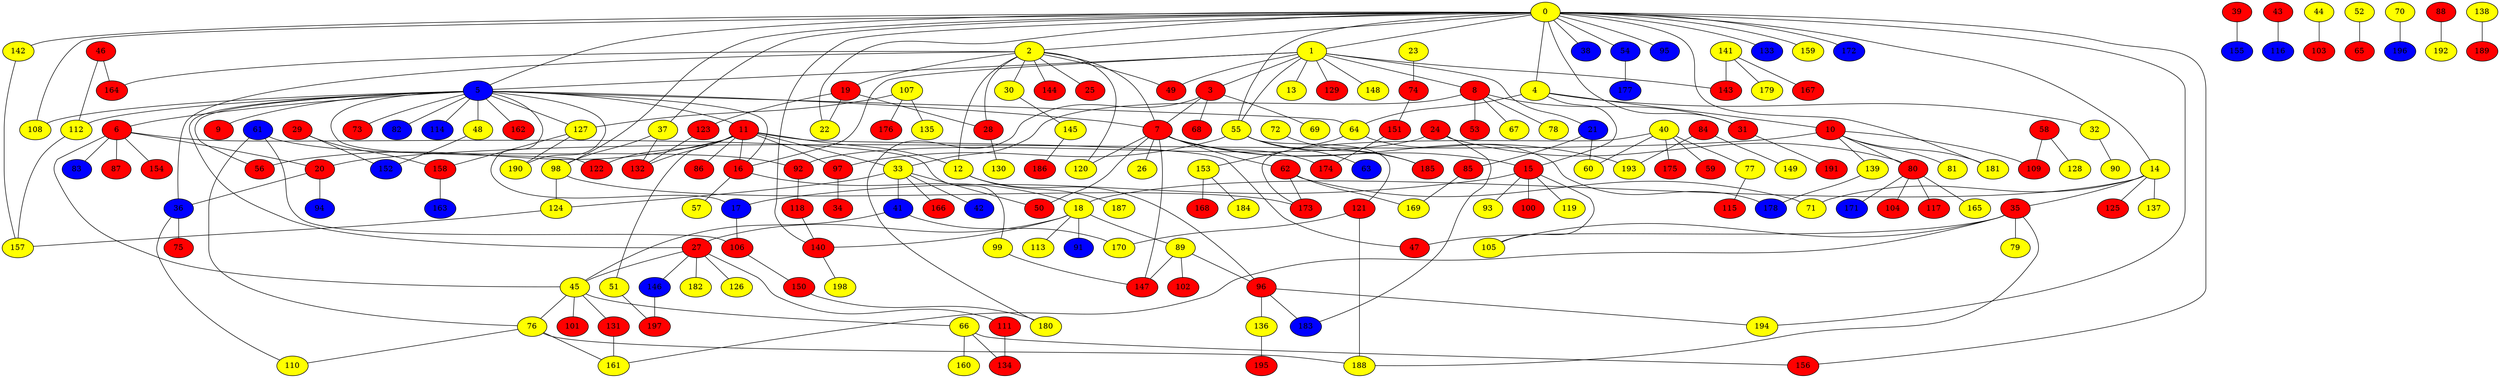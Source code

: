 graph {
0 [style = filled fillcolor = yellow];
1 [style = filled fillcolor = yellow];
2 [style = filled fillcolor = yellow];
3 [style = filled fillcolor = red];
4 [style = filled fillcolor = yellow];
5 [style = filled fillcolor = blue];
6 [style = filled fillcolor = red];
7 [style = filled fillcolor = red];
8 [style = filled fillcolor = red];
9 [style = filled fillcolor = red];
10 [style = filled fillcolor = red];
11 [style = filled fillcolor = red];
12 [style = filled fillcolor = yellow];
13 [style = filled fillcolor = yellow];
14 [style = filled fillcolor = yellow];
15 [style = filled fillcolor = red];
16 [style = filled fillcolor = red];
17 [style = filled fillcolor = blue];
18 [style = filled fillcolor = yellow];
19 [style = filled fillcolor = red];
20 [style = filled fillcolor = red];
21 [style = filled fillcolor = blue];
22 [style = filled fillcolor = yellow];
23 [style = filled fillcolor = yellow];
24 [style = filled fillcolor = red];
25 [style = filled fillcolor = red];
26 [style = filled fillcolor = yellow];
27 [style = filled fillcolor = red];
28 [style = filled fillcolor = red];
29 [style = filled fillcolor = red];
30 [style = filled fillcolor = yellow];
31 [style = filled fillcolor = red];
32 [style = filled fillcolor = yellow];
33 [style = filled fillcolor = yellow];
34 [style = filled fillcolor = red];
35 [style = filled fillcolor = red];
36 [style = filled fillcolor = blue];
37 [style = filled fillcolor = yellow];
38 [style = filled fillcolor = blue];
39 [style = filled fillcolor = red];
40 [style = filled fillcolor = yellow];
41 [style = filled fillcolor = blue];
42 [style = filled fillcolor = blue];
43 [style = filled fillcolor = red];
44 [style = filled fillcolor = yellow];
45 [style = filled fillcolor = yellow];
46 [style = filled fillcolor = red];
47 [style = filled fillcolor = red];
48 [style = filled fillcolor = yellow];
49 [style = filled fillcolor = red];
50 [style = filled fillcolor = red];
51 [style = filled fillcolor = yellow];
52 [style = filled fillcolor = yellow];
53 [style = filled fillcolor = red];
54 [style = filled fillcolor = blue];
55 [style = filled fillcolor = yellow];
56 [style = filled fillcolor = red];
57 [style = filled fillcolor = yellow];
58 [style = filled fillcolor = red];
59 [style = filled fillcolor = red];
60 [style = filled fillcolor = yellow];
61 [style = filled fillcolor = blue];
62 [style = filled fillcolor = red];
63 [style = filled fillcolor = blue];
64 [style = filled fillcolor = yellow];
65 [style = filled fillcolor = red];
66 [style = filled fillcolor = yellow];
67 [style = filled fillcolor = yellow];
68 [style = filled fillcolor = red];
69 [style = filled fillcolor = yellow];
70 [style = filled fillcolor = yellow];
71 [style = filled fillcolor = yellow];
72 [style = filled fillcolor = yellow];
73 [style = filled fillcolor = red];
74 [style = filled fillcolor = red];
75 [style = filled fillcolor = red];
76 [style = filled fillcolor = yellow];
77 [style = filled fillcolor = yellow];
78 [style = filled fillcolor = yellow];
79 [style = filled fillcolor = yellow];
80 [style = filled fillcolor = red];
81 [style = filled fillcolor = yellow];
82 [style = filled fillcolor = blue];
83 [style = filled fillcolor = blue];
84 [style = filled fillcolor = red];
85 [style = filled fillcolor = red];
86 [style = filled fillcolor = red];
87 [style = filled fillcolor = red];
88 [style = filled fillcolor = red];
89 [style = filled fillcolor = yellow];
90 [style = filled fillcolor = yellow];
91 [style = filled fillcolor = blue];
92 [style = filled fillcolor = red];
93 [style = filled fillcolor = yellow];
94 [style = filled fillcolor = blue];
95 [style = filled fillcolor = blue];
96 [style = filled fillcolor = red];
97 [style = filled fillcolor = red];
98 [style = filled fillcolor = yellow];
99 [style = filled fillcolor = yellow];
100 [style = filled fillcolor = red];
101 [style = filled fillcolor = red];
102 [style = filled fillcolor = red];
103 [style = filled fillcolor = red];
104 [style = filled fillcolor = red];
105 [style = filled fillcolor = yellow];
106 [style = filled fillcolor = red];
107 [style = filled fillcolor = yellow];
108 [style = filled fillcolor = yellow];
109 [style = filled fillcolor = red];
110 [style = filled fillcolor = yellow];
111 [style = filled fillcolor = red];
112 [style = filled fillcolor = yellow];
113 [style = filled fillcolor = yellow];
114 [style = filled fillcolor = blue];
115 [style = filled fillcolor = red];
116 [style = filled fillcolor = blue];
117 [style = filled fillcolor = red];
118 [style = filled fillcolor = red];
119 [style = filled fillcolor = yellow];
120 [style = filled fillcolor = yellow];
121 [style = filled fillcolor = red];
122 [style = filled fillcolor = red];
123 [style = filled fillcolor = red];
124 [style = filled fillcolor = yellow];
125 [style = filled fillcolor = red];
126 [style = filled fillcolor = yellow];
127 [style = filled fillcolor = yellow];
128 [style = filled fillcolor = yellow];
129 [style = filled fillcolor = red];
130 [style = filled fillcolor = yellow];
131 [style = filled fillcolor = red];
132 [style = filled fillcolor = red];
133 [style = filled fillcolor = blue];
134 [style = filled fillcolor = red];
135 [style = filled fillcolor = yellow];
136 [style = filled fillcolor = yellow];
137 [style = filled fillcolor = yellow];
138 [style = filled fillcolor = yellow];
139 [style = filled fillcolor = yellow];
140 [style = filled fillcolor = red];
141 [style = filled fillcolor = yellow];
142 [style = filled fillcolor = yellow];
143 [style = filled fillcolor = red];
144 [style = filled fillcolor = red];
145 [style = filled fillcolor = yellow];
146 [style = filled fillcolor = blue];
147 [style = filled fillcolor = red];
148 [style = filled fillcolor = yellow];
149 [style = filled fillcolor = yellow];
150 [style = filled fillcolor = red];
151 [style = filled fillcolor = red];
152 [style = filled fillcolor = blue];
153 [style = filled fillcolor = yellow];
154 [style = filled fillcolor = red];
155 [style = filled fillcolor = blue];
156 [style = filled fillcolor = red];
157 [style = filled fillcolor = yellow];
158 [style = filled fillcolor = red];
159 [style = filled fillcolor = yellow];
160 [style = filled fillcolor = yellow];
161 [style = filled fillcolor = yellow];
162 [style = filled fillcolor = red];
163 [style = filled fillcolor = blue];
164 [style = filled fillcolor = red];
165 [style = filled fillcolor = yellow];
166 [style = filled fillcolor = red];
167 [style = filled fillcolor = red];
168 [style = filled fillcolor = red];
169 [style = filled fillcolor = yellow];
170 [style = filled fillcolor = yellow];
171 [style = filled fillcolor = blue];
172 [style = filled fillcolor = blue];
173 [style = filled fillcolor = red];
174 [style = filled fillcolor = red];
175 [style = filled fillcolor = red];
176 [style = filled fillcolor = red];
177 [style = filled fillcolor = blue];
178 [style = filled fillcolor = blue];
179 [style = filled fillcolor = yellow];
180 [style = filled fillcolor = yellow];
181 [style = filled fillcolor = yellow];
182 [style = filled fillcolor = yellow];
183 [style = filled fillcolor = blue];
184 [style = filled fillcolor = yellow];
185 [style = filled fillcolor = red];
186 [style = filled fillcolor = red];
187 [style = filled fillcolor = yellow];
188 [style = filled fillcolor = yellow];
189 [style = filled fillcolor = red];
190 [style = filled fillcolor = yellow];
191 [style = filled fillcolor = red];
192 [style = filled fillcolor = yellow];
193 [style = filled fillcolor = yellow];
194 [style = filled fillcolor = yellow];
195 [style = filled fillcolor = red];
196 [style = filled fillcolor = blue];
197 [style = filled fillcolor = red];
198 [style = filled fillcolor = yellow];
0 -- 5;
0 -- 4;
0 -- 2;
0 -- 1;
0 -- 14;
0 -- 22;
0 -- 31;
0 -- 37;
0 -- 38;
0 -- 54;
0 -- 55;
0 -- 95;
0 -- 98;
0 -- 108;
0 -- 133;
0 -- 140;
0 -- 142;
0 -- 156;
0 -- 159;
0 -- 172;
0 -- 181;
0 -- 194;
1 -- 3;
1 -- 5;
1 -- 8;
1 -- 13;
1 -- 16;
1 -- 21;
1 -- 49;
1 -- 55;
1 -- 129;
1 -- 143;
1 -- 148;
2 -- 7;
2 -- 12;
2 -- 19;
2 -- 25;
2 -- 28;
2 -- 30;
2 -- 36;
2 -- 49;
2 -- 120;
2 -- 144;
2 -- 164;
3 -- 7;
3 -- 68;
3 -- 69;
3 -- 180;
4 -- 10;
4 -- 15;
4 -- 32;
4 -- 64;
5 -- 6;
5 -- 7;
5 -- 9;
5 -- 11;
5 -- 16;
5 -- 17;
5 -- 27;
5 -- 48;
5 -- 56;
5 -- 64;
5 -- 73;
5 -- 82;
5 -- 108;
5 -- 112;
5 -- 114;
5 -- 122;
5 -- 127;
5 -- 162;
5 -- 190;
6 -- 20;
6 -- 45;
6 -- 83;
6 -- 87;
6 -- 99;
6 -- 154;
7 -- 15;
7 -- 26;
7 -- 50;
7 -- 62;
7 -- 120;
7 -- 147;
7 -- 174;
7 -- 193;
8 -- 31;
8 -- 33;
8 -- 53;
8 -- 67;
8 -- 78;
10 -- 20;
10 -- 80;
10 -- 81;
10 -- 109;
10 -- 139;
10 -- 181;
11 -- 12;
11 -- 16;
11 -- 33;
11 -- 47;
11 -- 51;
11 -- 56;
11 -- 86;
11 -- 97;
11 -- 122;
11 -- 132;
12 -- 96;
12 -- 187;
14 -- 18;
14 -- 35;
14 -- 71;
14 -- 125;
14 -- 137;
15 -- 17;
15 -- 93;
15 -- 100;
15 -- 105;
15 -- 119;
16 -- 18;
16 -- 57;
17 -- 106;
18 -- 27;
18 -- 89;
18 -- 91;
18 -- 113;
18 -- 140;
19 -- 22;
19 -- 28;
19 -- 123;
20 -- 36;
20 -- 94;
21 -- 60;
21 -- 85;
23 -- 74;
24 -- 80;
24 -- 92;
24 -- 183;
27 -- 45;
27 -- 111;
27 -- 126;
27 -- 146;
27 -- 182;
28 -- 130;
29 -- 152;
29 -- 158;
30 -- 145;
31 -- 191;
32 -- 90;
33 -- 41;
33 -- 42;
33 -- 50;
33 -- 124;
33 -- 166;
35 -- 47;
35 -- 79;
35 -- 105;
35 -- 161;
35 -- 188;
36 -- 75;
36 -- 110;
37 -- 98;
37 -- 132;
39 -- 155;
40 -- 59;
40 -- 60;
40 -- 77;
40 -- 173;
40 -- 175;
41 -- 45;
41 -- 170;
43 -- 116;
44 -- 103;
45 -- 66;
45 -- 76;
45 -- 101;
45 -- 131;
46 -- 112;
46 -- 164;
48 -- 152;
51 -- 197;
52 -- 65;
54 -- 177;
55 -- 63;
55 -- 97;
55 -- 121;
55 -- 185;
58 -- 109;
58 -- 128;
61 -- 76;
61 -- 92;
61 -- 106;
62 -- 71;
62 -- 169;
62 -- 173;
64 -- 153;
64 -- 178;
66 -- 134;
66 -- 156;
66 -- 160;
70 -- 196;
72 -- 185;
74 -- 151;
76 -- 110;
76 -- 161;
76 -- 188;
77 -- 115;
80 -- 104;
80 -- 117;
80 -- 165;
80 -- 171;
84 -- 149;
84 -- 193;
85 -- 169;
88 -- 192;
89 -- 96;
89 -- 102;
89 -- 147;
92 -- 118;
96 -- 136;
96 -- 183;
96 -- 194;
97 -- 34;
98 -- 124;
98 -- 173;
99 -- 147;
106 -- 150;
107 -- 127;
107 -- 135;
107 -- 176;
111 -- 134;
112 -- 157;
118 -- 140;
121 -- 170;
121 -- 188;
123 -- 132;
124 -- 157;
127 -- 158;
127 -- 190;
131 -- 161;
136 -- 195;
138 -- 189;
139 -- 178;
140 -- 198;
141 -- 143;
141 -- 167;
141 -- 179;
142 -- 157;
145 -- 186;
146 -- 197;
150 -- 180;
151 -- 174;
153 -- 168;
153 -- 184;
158 -- 163;
}
